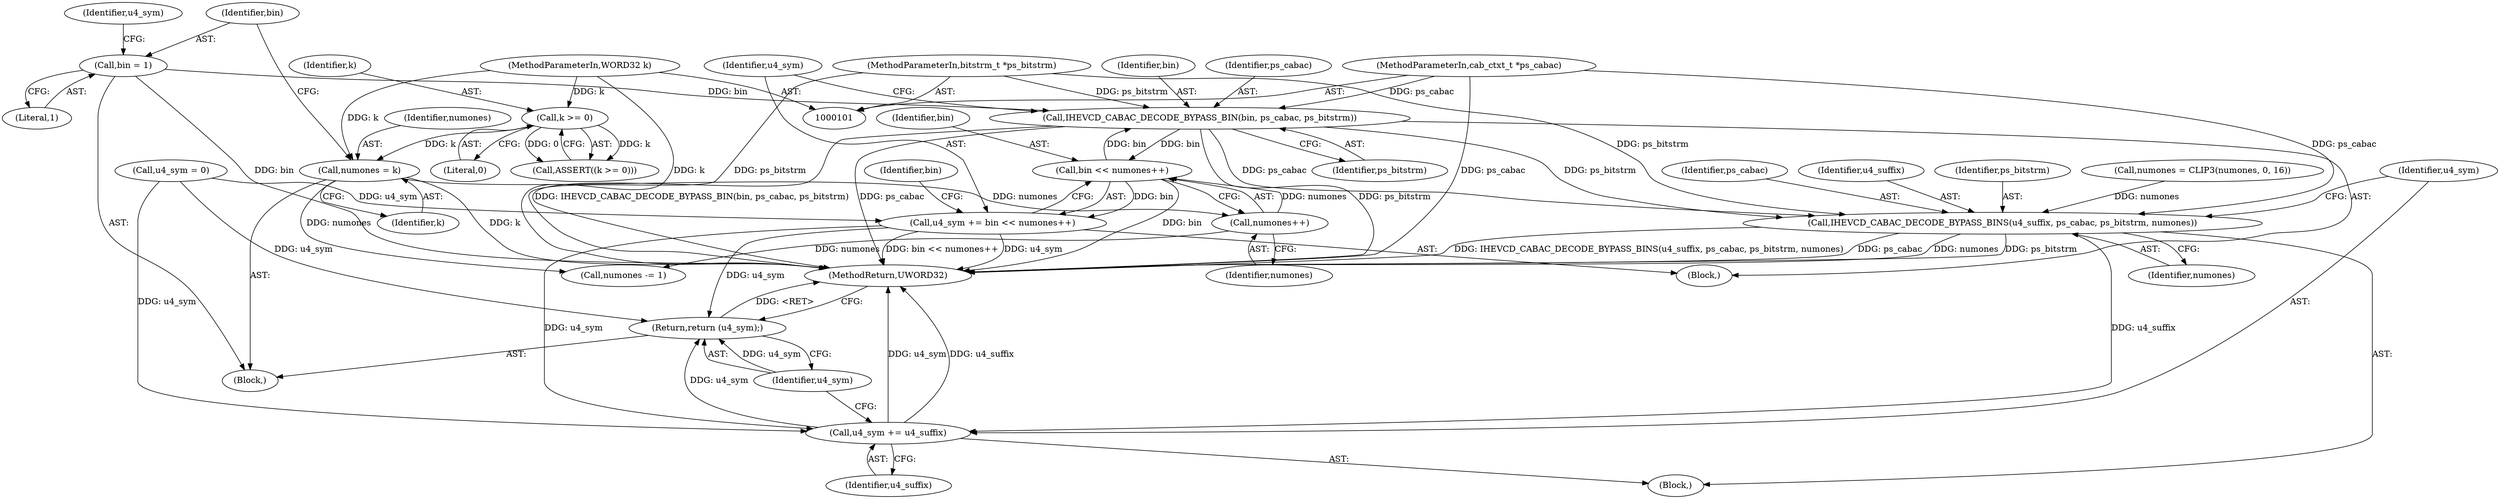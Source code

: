 digraph "0_Android_01ca88bb6c5bdd44e071f8effebe12f1d7da9853@pointer" {
"1000125" [label="(Call,IHEVCD_CABAC_DECODE_BYPASS_BIN(bin, ps_cabac, ps_bitstrm))"];
"1000116" [label="(Call,bin = 1)"];
"1000131" [label="(Call,bin << numones++)"];
"1000125" [label="(Call,IHEVCD_CABAC_DECODE_BYPASS_BIN(bin, ps_cabac, ps_bitstrm))"];
"1000102" [label="(MethodParameterIn,cab_ctxt_t *ps_cabac)"];
"1000103" [label="(MethodParameterIn,bitstrm_t *ps_bitstrm)"];
"1000133" [label="(Call,numones++)"];
"1000113" [label="(Call,numones = k)"];
"1000110" [label="(Call,k >= 0)"];
"1000104" [label="(MethodParameterIn,WORD32 k)"];
"1000148" [label="(Call,IHEVCD_CABAC_DECODE_BYPASS_BINS(u4_suffix, ps_cabac, ps_bitstrm, numones))"];
"1000153" [label="(Call,u4_sym += u4_suffix)"];
"1000156" [label="(Return,return (u4_sym);)"];
"1000129" [label="(Call,u4_sym += bin << numones++)"];
"1000135" [label="(Call,numones -= 1)"];
"1000119" [label="(Call,u4_sym = 0)"];
"1000157" [label="(Identifier,u4_sym)"];
"1000104" [label="(MethodParameterIn,WORD32 k)"];
"1000138" [label="(Call,numones = CLIP3(numones, 0, 16))"];
"1000150" [label="(Identifier,ps_cabac)"];
"1000103" [label="(MethodParameterIn,bitstrm_t *ps_bitstrm)"];
"1000128" [label="(Identifier,ps_bitstrm)"];
"1000129" [label="(Call,u4_sym += bin << numones++)"];
"1000158" [label="(MethodReturn,UWORD32)"];
"1000116" [label="(Call,bin = 1)"];
"1000111" [label="(Identifier,k)"];
"1000146" [label="(Block,)"];
"1000156" [label="(Return,return (u4_sym);)"];
"1000115" [label="(Identifier,k)"];
"1000127" [label="(Identifier,ps_cabac)"];
"1000132" [label="(Identifier,bin)"];
"1000155" [label="(Identifier,u4_suffix)"];
"1000130" [label="(Identifier,u4_sym)"];
"1000148" [label="(Call,IHEVCD_CABAC_DECODE_BYPASS_BINS(u4_suffix, ps_cabac, ps_bitstrm, numones))"];
"1000109" [label="(Call,ASSERT((k >= 0)))"];
"1000125" [label="(Call,IHEVCD_CABAC_DECODE_BYPASS_BIN(bin, ps_cabac, ps_bitstrm))"];
"1000154" [label="(Identifier,u4_sym)"];
"1000134" [label="(Identifier,numones)"];
"1000131" [label="(Call,bin << numones++)"];
"1000149" [label="(Identifier,u4_suffix)"];
"1000133" [label="(Call,numones++)"];
"1000110" [label="(Call,k >= 0)"];
"1000102" [label="(MethodParameterIn,cab_ctxt_t *ps_cabac)"];
"1000113" [label="(Call,numones = k)"];
"1000112" [label="(Literal,0)"];
"1000114" [label="(Identifier,numones)"];
"1000153" [label="(Call,u4_sym += u4_suffix)"];
"1000151" [label="(Identifier,ps_bitstrm)"];
"1000126" [label="(Identifier,bin)"];
"1000105" [label="(Block,)"];
"1000152" [label="(Identifier,numones)"];
"1000120" [label="(Identifier,u4_sym)"];
"1000118" [label="(Literal,1)"];
"1000123" [label="(Identifier,bin)"];
"1000124" [label="(Block,)"];
"1000117" [label="(Identifier,bin)"];
"1000125" -> "1000124"  [label="AST: "];
"1000125" -> "1000128"  [label="CFG: "];
"1000126" -> "1000125"  [label="AST: "];
"1000127" -> "1000125"  [label="AST: "];
"1000128" -> "1000125"  [label="AST: "];
"1000130" -> "1000125"  [label="CFG: "];
"1000125" -> "1000158"  [label="DDG: IHEVCD_CABAC_DECODE_BYPASS_BIN(bin, ps_cabac, ps_bitstrm)"];
"1000125" -> "1000158"  [label="DDG: ps_cabac"];
"1000125" -> "1000158"  [label="DDG: ps_bitstrm"];
"1000116" -> "1000125"  [label="DDG: bin"];
"1000131" -> "1000125"  [label="DDG: bin"];
"1000102" -> "1000125"  [label="DDG: ps_cabac"];
"1000103" -> "1000125"  [label="DDG: ps_bitstrm"];
"1000125" -> "1000131"  [label="DDG: bin"];
"1000125" -> "1000148"  [label="DDG: ps_cabac"];
"1000125" -> "1000148"  [label="DDG: ps_bitstrm"];
"1000116" -> "1000105"  [label="AST: "];
"1000116" -> "1000118"  [label="CFG: "];
"1000117" -> "1000116"  [label="AST: "];
"1000118" -> "1000116"  [label="AST: "];
"1000120" -> "1000116"  [label="CFG: "];
"1000116" -> "1000158"  [label="DDG: bin"];
"1000131" -> "1000129"  [label="AST: "];
"1000131" -> "1000133"  [label="CFG: "];
"1000132" -> "1000131"  [label="AST: "];
"1000133" -> "1000131"  [label="AST: "];
"1000129" -> "1000131"  [label="CFG: "];
"1000131" -> "1000158"  [label="DDG: bin"];
"1000131" -> "1000129"  [label="DDG: bin"];
"1000133" -> "1000131"  [label="DDG: numones"];
"1000102" -> "1000101"  [label="AST: "];
"1000102" -> "1000158"  [label="DDG: ps_cabac"];
"1000102" -> "1000148"  [label="DDG: ps_cabac"];
"1000103" -> "1000101"  [label="AST: "];
"1000103" -> "1000158"  [label="DDG: ps_bitstrm"];
"1000103" -> "1000148"  [label="DDG: ps_bitstrm"];
"1000133" -> "1000134"  [label="CFG: "];
"1000134" -> "1000133"  [label="AST: "];
"1000113" -> "1000133"  [label="DDG: numones"];
"1000133" -> "1000135"  [label="DDG: numones"];
"1000113" -> "1000105"  [label="AST: "];
"1000113" -> "1000115"  [label="CFG: "];
"1000114" -> "1000113"  [label="AST: "];
"1000115" -> "1000113"  [label="AST: "];
"1000117" -> "1000113"  [label="CFG: "];
"1000113" -> "1000158"  [label="DDG: k"];
"1000110" -> "1000113"  [label="DDG: k"];
"1000104" -> "1000113"  [label="DDG: k"];
"1000113" -> "1000135"  [label="DDG: numones"];
"1000110" -> "1000109"  [label="AST: "];
"1000110" -> "1000112"  [label="CFG: "];
"1000111" -> "1000110"  [label="AST: "];
"1000112" -> "1000110"  [label="AST: "];
"1000109" -> "1000110"  [label="CFG: "];
"1000110" -> "1000109"  [label="DDG: k"];
"1000110" -> "1000109"  [label="DDG: 0"];
"1000104" -> "1000110"  [label="DDG: k"];
"1000104" -> "1000101"  [label="AST: "];
"1000104" -> "1000158"  [label="DDG: k"];
"1000148" -> "1000146"  [label="AST: "];
"1000148" -> "1000152"  [label="CFG: "];
"1000149" -> "1000148"  [label="AST: "];
"1000150" -> "1000148"  [label="AST: "];
"1000151" -> "1000148"  [label="AST: "];
"1000152" -> "1000148"  [label="AST: "];
"1000154" -> "1000148"  [label="CFG: "];
"1000148" -> "1000158"  [label="DDG: ps_bitstrm"];
"1000148" -> "1000158"  [label="DDG: IHEVCD_CABAC_DECODE_BYPASS_BINS(u4_suffix, ps_cabac, ps_bitstrm, numones)"];
"1000148" -> "1000158"  [label="DDG: ps_cabac"];
"1000148" -> "1000158"  [label="DDG: numones"];
"1000138" -> "1000148"  [label="DDG: numones"];
"1000148" -> "1000153"  [label="DDG: u4_suffix"];
"1000153" -> "1000146"  [label="AST: "];
"1000153" -> "1000155"  [label="CFG: "];
"1000154" -> "1000153"  [label="AST: "];
"1000155" -> "1000153"  [label="AST: "];
"1000157" -> "1000153"  [label="CFG: "];
"1000153" -> "1000158"  [label="DDG: u4_sym"];
"1000153" -> "1000158"  [label="DDG: u4_suffix"];
"1000129" -> "1000153"  [label="DDG: u4_sym"];
"1000119" -> "1000153"  [label="DDG: u4_sym"];
"1000153" -> "1000156"  [label="DDG: u4_sym"];
"1000156" -> "1000105"  [label="AST: "];
"1000156" -> "1000157"  [label="CFG: "];
"1000157" -> "1000156"  [label="AST: "];
"1000158" -> "1000156"  [label="CFG: "];
"1000156" -> "1000158"  [label="DDG: <RET>"];
"1000157" -> "1000156"  [label="DDG: u4_sym"];
"1000129" -> "1000156"  [label="DDG: u4_sym"];
"1000119" -> "1000156"  [label="DDG: u4_sym"];
"1000129" -> "1000124"  [label="AST: "];
"1000130" -> "1000129"  [label="AST: "];
"1000123" -> "1000129"  [label="CFG: "];
"1000129" -> "1000158"  [label="DDG: u4_sym"];
"1000129" -> "1000158"  [label="DDG: bin << numones++"];
"1000119" -> "1000129"  [label="DDG: u4_sym"];
}

